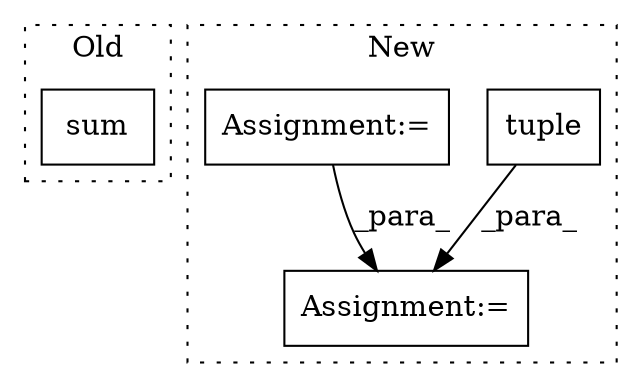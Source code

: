 digraph G {
subgraph cluster0 {
1 [label="sum" a="32" s="8181,8388" l="19,-3" shape="box"];
label = "Old";
style="dotted";
}
subgraph cluster1 {
2 [label="tuple" a="32" s="7980,7992" l="6,1" shape="box"];
3 [label="Assignment:=" a="7" s="8355" l="1" shape="box"];
4 [label="Assignment:=" a="7" s="7621" l="1" shape="box"];
label = "New";
style="dotted";
}
2 -> 3 [label="_para_"];
4 -> 3 [label="_para_"];
}